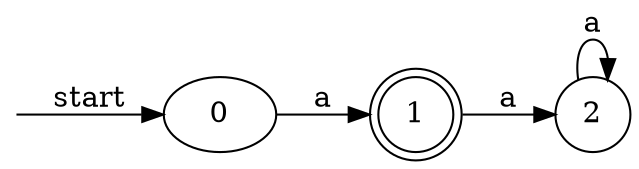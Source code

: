 digraph dfa {
    rankdir = LR;
    __start [style = invis, shape = point];
    __start -> "0" [ label = "start" ];
    node [shape = doublecircle]; "1"
    node [shape = circle];
    "2" -> "2" [ label = "a" ];
    "1" -> "2" [ label = "a" ];
    "0" -> "1" [ label = "a" ];
}
